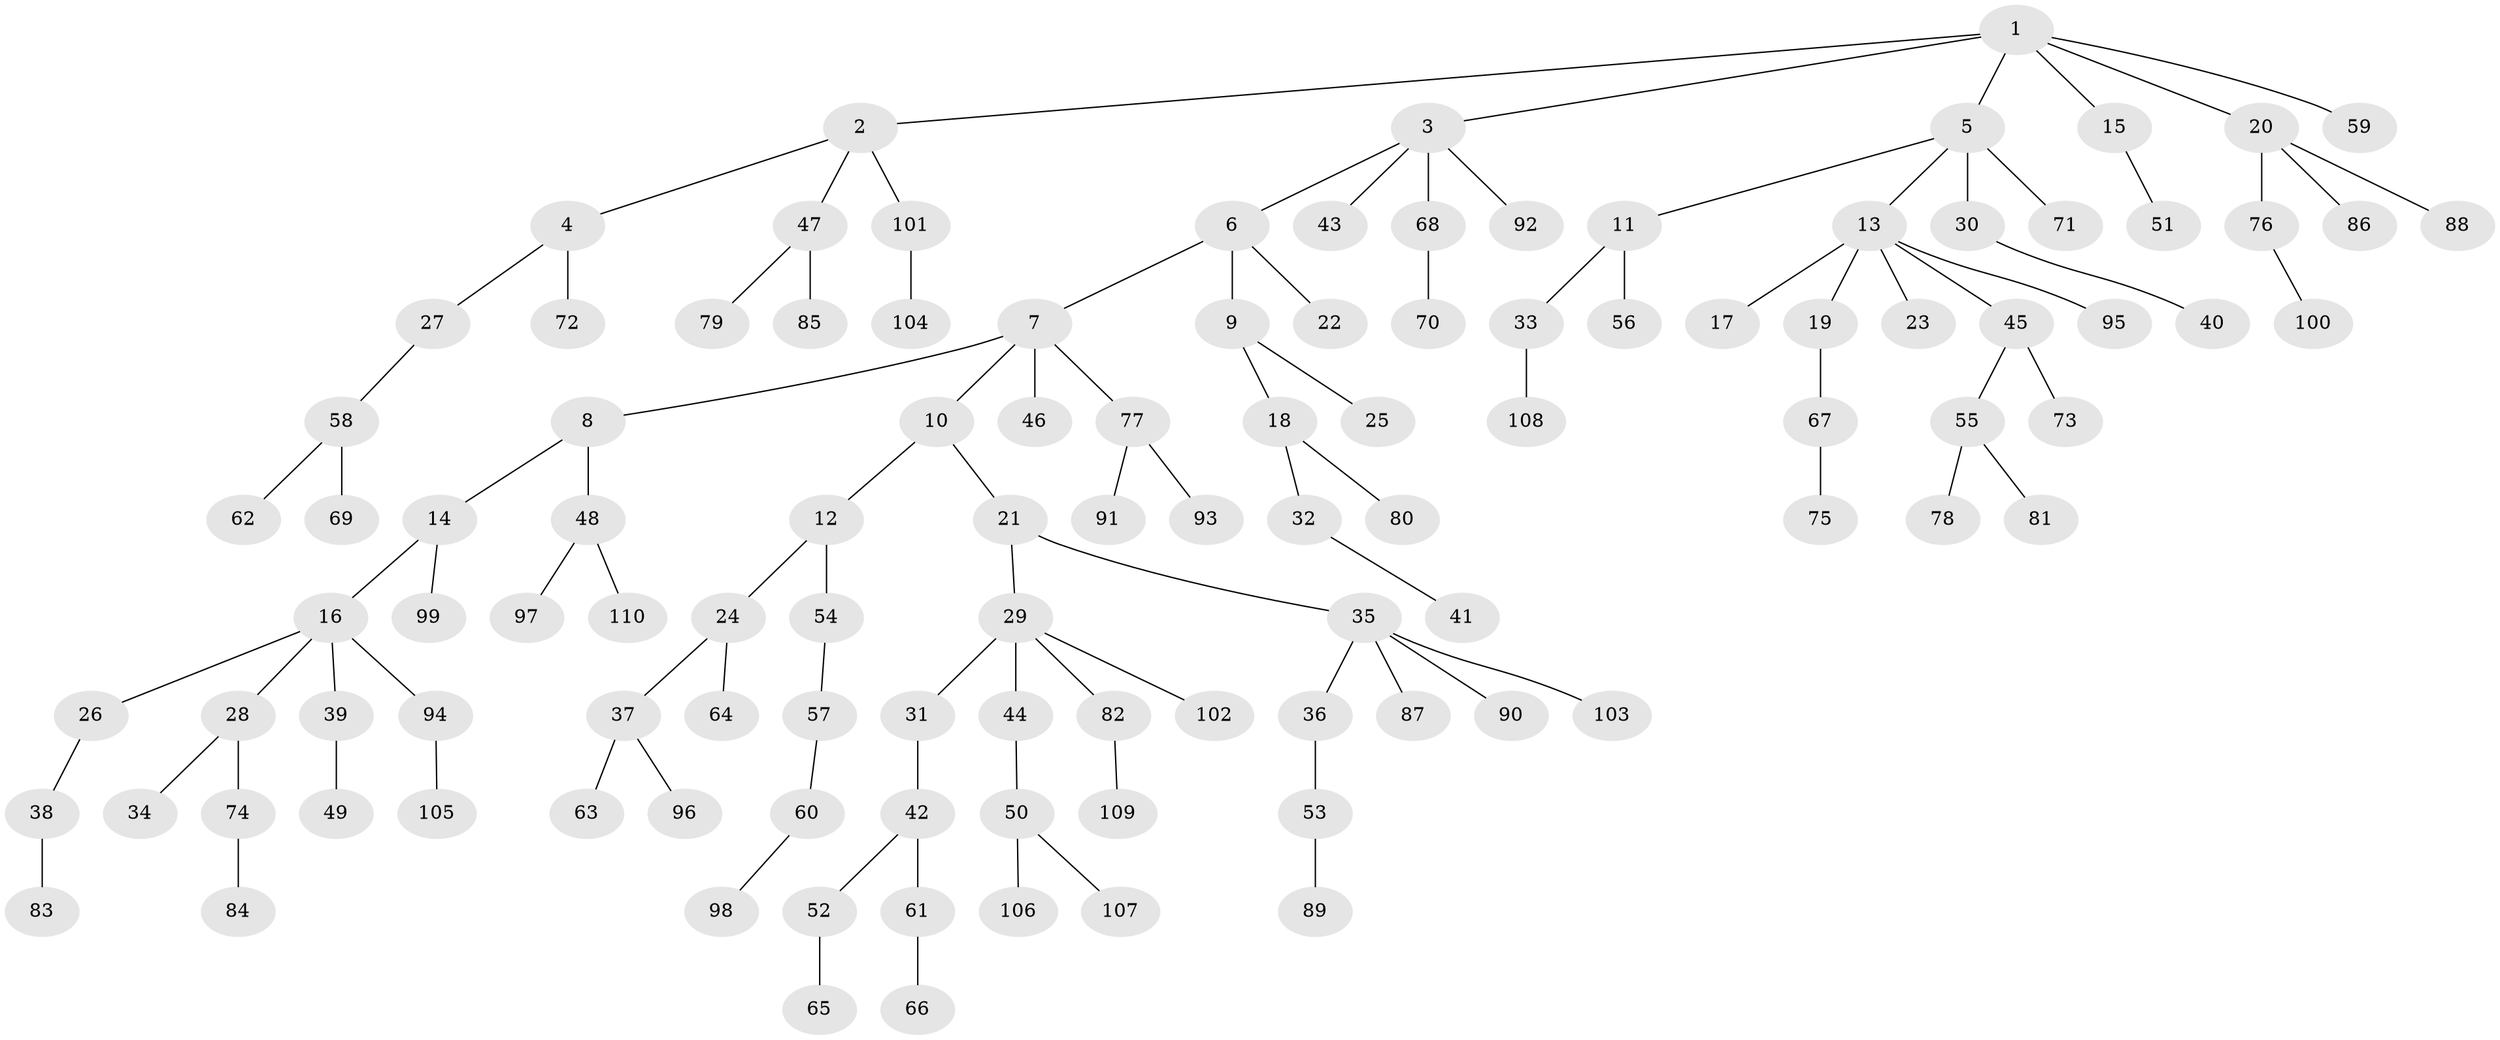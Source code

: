 // Generated by graph-tools (version 1.1) at 2025/26/03/09/25 03:26:24]
// undirected, 110 vertices, 109 edges
graph export_dot {
graph [start="1"]
  node [color=gray90,style=filled];
  1;
  2;
  3;
  4;
  5;
  6;
  7;
  8;
  9;
  10;
  11;
  12;
  13;
  14;
  15;
  16;
  17;
  18;
  19;
  20;
  21;
  22;
  23;
  24;
  25;
  26;
  27;
  28;
  29;
  30;
  31;
  32;
  33;
  34;
  35;
  36;
  37;
  38;
  39;
  40;
  41;
  42;
  43;
  44;
  45;
  46;
  47;
  48;
  49;
  50;
  51;
  52;
  53;
  54;
  55;
  56;
  57;
  58;
  59;
  60;
  61;
  62;
  63;
  64;
  65;
  66;
  67;
  68;
  69;
  70;
  71;
  72;
  73;
  74;
  75;
  76;
  77;
  78;
  79;
  80;
  81;
  82;
  83;
  84;
  85;
  86;
  87;
  88;
  89;
  90;
  91;
  92;
  93;
  94;
  95;
  96;
  97;
  98;
  99;
  100;
  101;
  102;
  103;
  104;
  105;
  106;
  107;
  108;
  109;
  110;
  1 -- 2;
  1 -- 3;
  1 -- 5;
  1 -- 15;
  1 -- 20;
  1 -- 59;
  2 -- 4;
  2 -- 47;
  2 -- 101;
  3 -- 6;
  3 -- 43;
  3 -- 68;
  3 -- 92;
  4 -- 27;
  4 -- 72;
  5 -- 11;
  5 -- 13;
  5 -- 30;
  5 -- 71;
  6 -- 7;
  6 -- 9;
  6 -- 22;
  7 -- 8;
  7 -- 10;
  7 -- 46;
  7 -- 77;
  8 -- 14;
  8 -- 48;
  9 -- 18;
  9 -- 25;
  10 -- 12;
  10 -- 21;
  11 -- 33;
  11 -- 56;
  12 -- 24;
  12 -- 54;
  13 -- 17;
  13 -- 19;
  13 -- 23;
  13 -- 45;
  13 -- 95;
  14 -- 16;
  14 -- 99;
  15 -- 51;
  16 -- 26;
  16 -- 28;
  16 -- 39;
  16 -- 94;
  18 -- 32;
  18 -- 80;
  19 -- 67;
  20 -- 76;
  20 -- 86;
  20 -- 88;
  21 -- 29;
  21 -- 35;
  24 -- 37;
  24 -- 64;
  26 -- 38;
  27 -- 58;
  28 -- 34;
  28 -- 74;
  29 -- 31;
  29 -- 44;
  29 -- 82;
  29 -- 102;
  30 -- 40;
  31 -- 42;
  32 -- 41;
  33 -- 108;
  35 -- 36;
  35 -- 87;
  35 -- 90;
  35 -- 103;
  36 -- 53;
  37 -- 63;
  37 -- 96;
  38 -- 83;
  39 -- 49;
  42 -- 52;
  42 -- 61;
  44 -- 50;
  45 -- 55;
  45 -- 73;
  47 -- 79;
  47 -- 85;
  48 -- 97;
  48 -- 110;
  50 -- 106;
  50 -- 107;
  52 -- 65;
  53 -- 89;
  54 -- 57;
  55 -- 78;
  55 -- 81;
  57 -- 60;
  58 -- 62;
  58 -- 69;
  60 -- 98;
  61 -- 66;
  67 -- 75;
  68 -- 70;
  74 -- 84;
  76 -- 100;
  77 -- 91;
  77 -- 93;
  82 -- 109;
  94 -- 105;
  101 -- 104;
}
